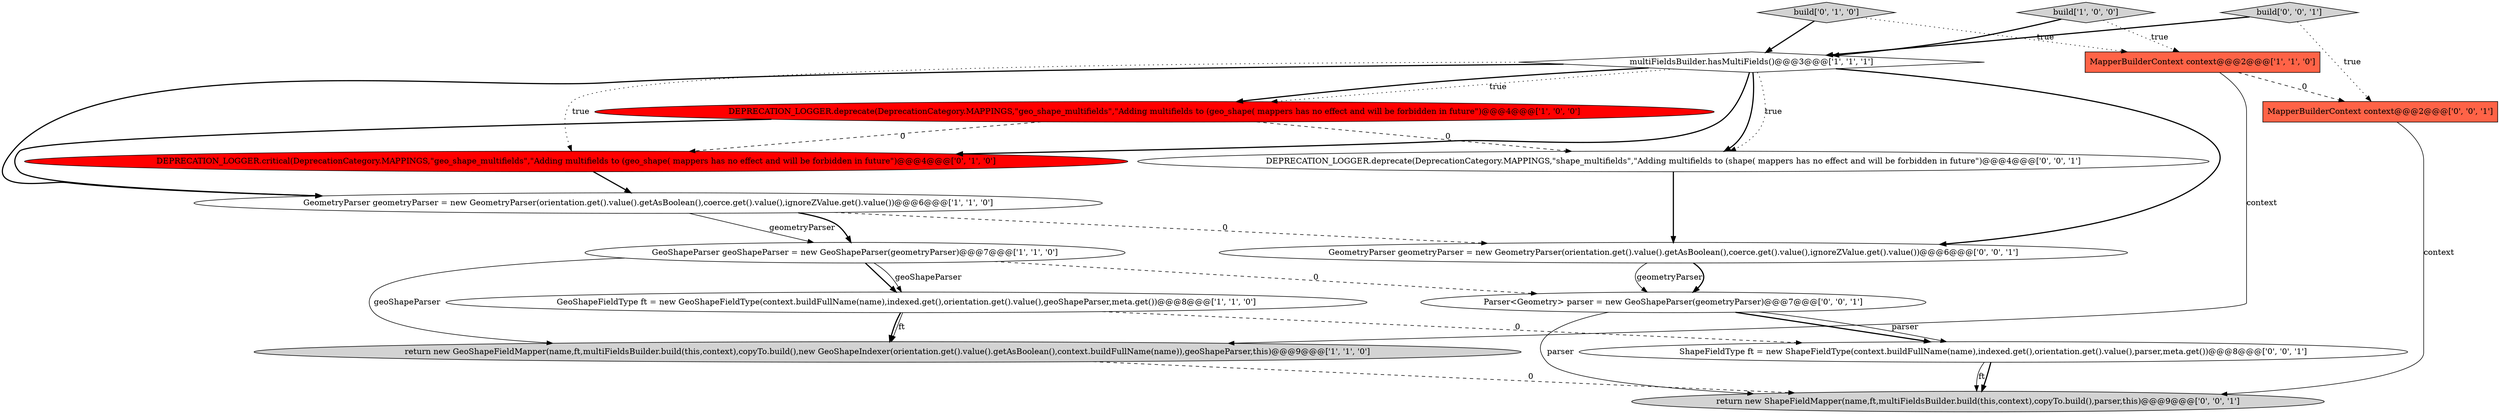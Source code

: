 digraph {
10 [style = filled, label = "GeometryParser geometryParser = new GeometryParser(orientation.get().value().getAsBoolean(),coerce.get().value(),ignoreZValue.get().value())@@@6@@@['0', '0', '1']", fillcolor = white, shape = ellipse image = "AAA0AAABBB3BBB"];
4 [style = filled, label = "DEPRECATION_LOGGER.deprecate(DeprecationCategory.MAPPINGS,\"geo_shape_multifields\",\"Adding multifields to (geo_shape( mappers has no effect and will be forbidden in future\")@@@4@@@['1', '0', '0']", fillcolor = red, shape = ellipse image = "AAA1AAABBB1BBB"];
5 [style = filled, label = "GeometryParser geometryParser = new GeometryParser(orientation.get().value().getAsBoolean(),coerce.get().value(),ignoreZValue.get().value())@@@6@@@['1', '1', '0']", fillcolor = white, shape = ellipse image = "AAA0AAABBB1BBB"];
0 [style = filled, label = "return new GeoShapeFieldMapper(name,ft,multiFieldsBuilder.build(this,context),copyTo.build(),new GeoShapeIndexer(orientation.get().value().getAsBoolean(),context.buildFullName(name)),geoShapeParser,this)@@@9@@@['1', '1', '0']", fillcolor = lightgray, shape = ellipse image = "AAA0AAABBB1BBB"];
2 [style = filled, label = "build['1', '0', '0']", fillcolor = lightgray, shape = diamond image = "AAA0AAABBB1BBB"];
8 [style = filled, label = "build['0', '1', '0']", fillcolor = lightgray, shape = diamond image = "AAA0AAABBB2BBB"];
9 [style = filled, label = "DEPRECATION_LOGGER.critical(DeprecationCategory.MAPPINGS,\"geo_shape_multifields\",\"Adding multifields to (geo_shape( mappers has no effect and will be forbidden in future\")@@@4@@@['0', '1', '0']", fillcolor = red, shape = ellipse image = "AAA1AAABBB2BBB"];
11 [style = filled, label = "Parser<Geometry> parser = new GeoShapeParser(geometryParser)@@@7@@@['0', '0', '1']", fillcolor = white, shape = ellipse image = "AAA0AAABBB3BBB"];
14 [style = filled, label = "ShapeFieldType ft = new ShapeFieldType(context.buildFullName(name),indexed.get(),orientation.get().value(),parser,meta.get())@@@8@@@['0', '0', '1']", fillcolor = white, shape = ellipse image = "AAA0AAABBB3BBB"];
16 [style = filled, label = "build['0', '0', '1']", fillcolor = lightgray, shape = diamond image = "AAA0AAABBB3BBB"];
15 [style = filled, label = "DEPRECATION_LOGGER.deprecate(DeprecationCategory.MAPPINGS,\"shape_multifields\",\"Adding multifields to (shape( mappers has no effect and will be forbidden in future\")@@@4@@@['0', '0', '1']", fillcolor = white, shape = ellipse image = "AAA0AAABBB3BBB"];
3 [style = filled, label = "MapperBuilderContext context@@@2@@@['1', '1', '0']", fillcolor = tomato, shape = box image = "AAA0AAABBB1BBB"];
13 [style = filled, label = "MapperBuilderContext context@@@2@@@['0', '0', '1']", fillcolor = tomato, shape = box image = "AAA0AAABBB3BBB"];
12 [style = filled, label = "return new ShapeFieldMapper(name,ft,multiFieldsBuilder.build(this,context),copyTo.build(),parser,this)@@@9@@@['0', '0', '1']", fillcolor = lightgray, shape = ellipse image = "AAA0AAABBB3BBB"];
6 [style = filled, label = "GeoShapeParser geoShapeParser = new GeoShapeParser(geometryParser)@@@7@@@['1', '1', '0']", fillcolor = white, shape = ellipse image = "AAA0AAABBB1BBB"];
7 [style = filled, label = "GeoShapeFieldType ft = new GeoShapeFieldType(context.buildFullName(name),indexed.get(),orientation.get().value(),geoShapeParser,meta.get())@@@8@@@['1', '1', '0']", fillcolor = white, shape = ellipse image = "AAA0AAABBB1BBB"];
1 [style = filled, label = "multiFieldsBuilder.hasMultiFields()@@@3@@@['1', '1', '1']", fillcolor = white, shape = diamond image = "AAA0AAABBB1BBB"];
2->3 [style = dotted, label="true"];
1->5 [style = bold, label=""];
10->11 [style = solid, label="geometryParser"];
3->0 [style = solid, label="context"];
1->4 [style = bold, label=""];
5->6 [style = solid, label="geometryParser"];
15->10 [style = bold, label=""];
16->13 [style = dotted, label="true"];
11->14 [style = bold, label=""];
6->0 [style = solid, label="geoShapeParser"];
2->1 [style = bold, label=""];
7->14 [style = dashed, label="0"];
1->15 [style = bold, label=""];
6->11 [style = dashed, label="0"];
13->12 [style = solid, label="context"];
11->14 [style = solid, label="parser"];
7->0 [style = bold, label=""];
7->0 [style = solid, label="ft"];
1->4 [style = dotted, label="true"];
0->12 [style = dashed, label="0"];
3->13 [style = dashed, label="0"];
8->3 [style = dotted, label="true"];
1->9 [style = bold, label=""];
8->1 [style = bold, label=""];
4->9 [style = dashed, label="0"];
5->6 [style = bold, label=""];
5->10 [style = dashed, label="0"];
11->12 [style = solid, label="parser"];
16->1 [style = bold, label=""];
14->12 [style = solid, label="ft"];
1->15 [style = dotted, label="true"];
4->15 [style = dashed, label="0"];
1->9 [style = dotted, label="true"];
14->12 [style = bold, label=""];
9->5 [style = bold, label=""];
6->7 [style = bold, label=""];
1->10 [style = bold, label=""];
4->5 [style = bold, label=""];
6->7 [style = solid, label="geoShapeParser"];
10->11 [style = bold, label=""];
}
